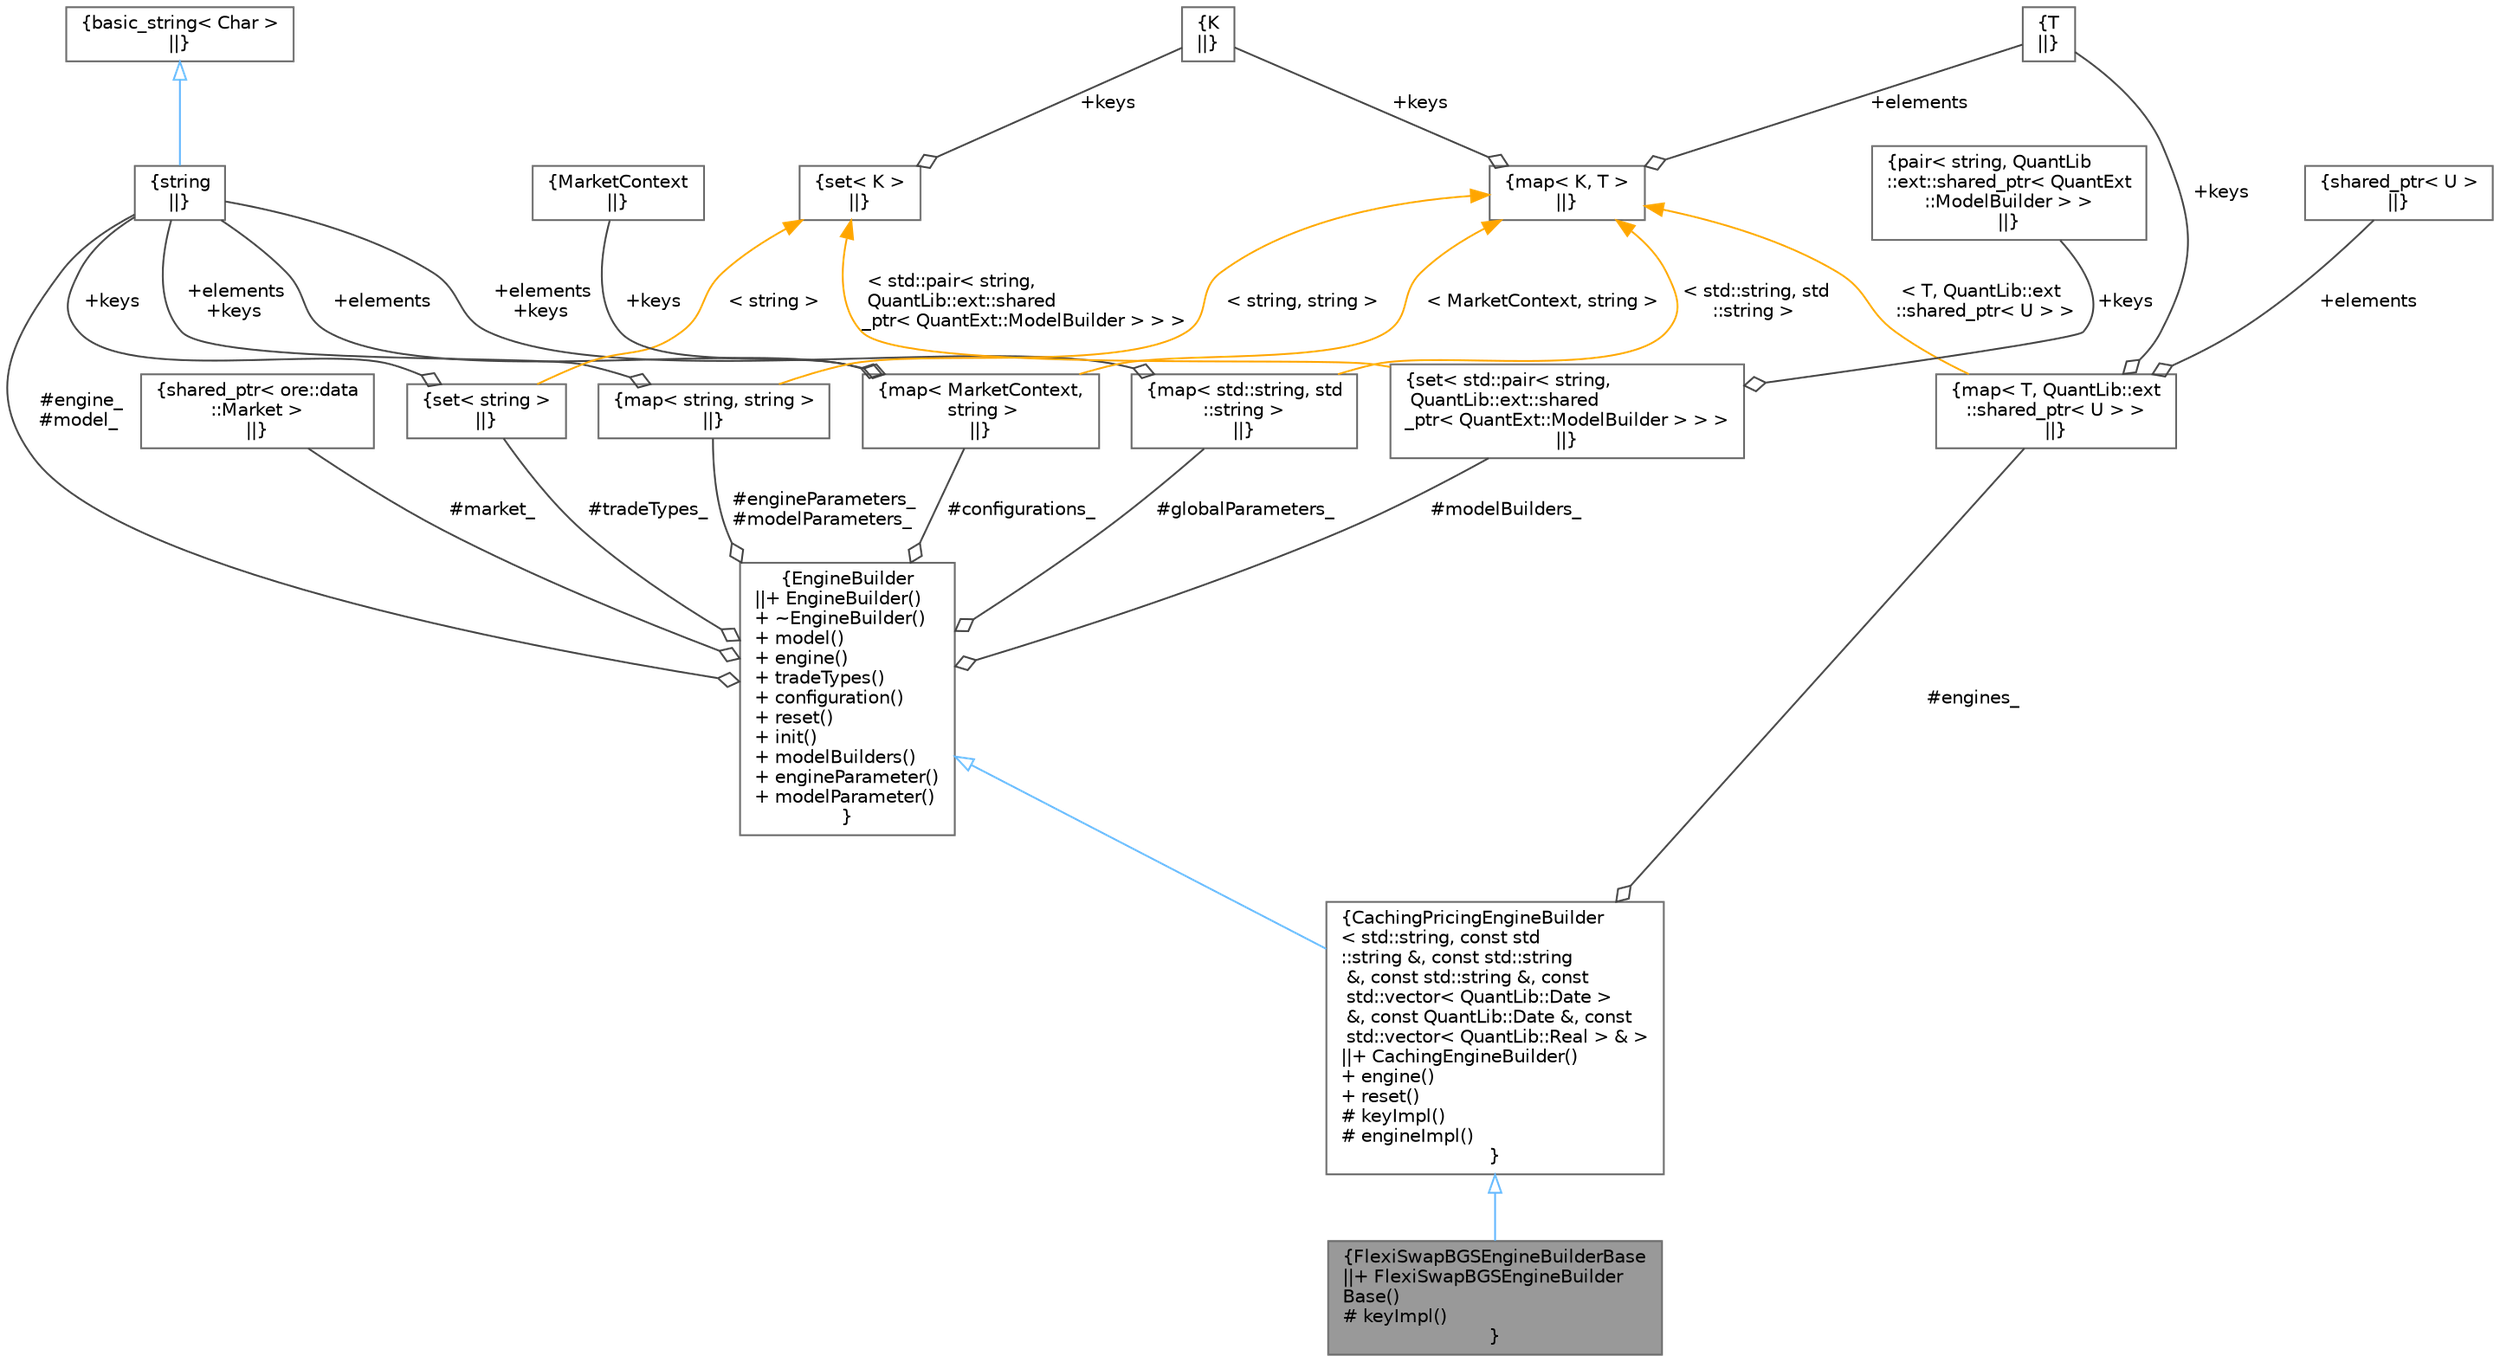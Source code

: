 digraph "FlexiSwapBGSEngineBuilderBase"
{
 // INTERACTIVE_SVG=YES
 // LATEX_PDF_SIZE
  bgcolor="transparent";
  edge [fontname=Helvetica,fontsize=10,labelfontname=Helvetica,labelfontsize=10];
  node [fontname=Helvetica,fontsize=10,shape=box,height=0.2,width=0.4];
  Node1 [label="{FlexiSwapBGSEngineBuilderBase\n||+ FlexiSwapBGSEngineBuilder\lBase()\l# keyImpl()\l}",height=0.2,width=0.4,color="gray40", fillcolor="grey60", style="filled", fontcolor="black",tooltip="Flexi Swap / BGS Engine Builder Base Class (id2 is used for BGS only)"];
  Node2 -> Node1 [dir="back",color="steelblue1",style="solid",arrowtail="onormal"];
  Node2 [label="{CachingPricingEngineBuilder\l\< std::string, const std\l::string &, const std::string\l &, const std::string &, const\l std::vector\< QuantLib::Date \>\l &, const QuantLib::Date &, const\l std::vector\< QuantLib::Real \> & \>\n||+ CachingEngineBuilder()\l+ engine()\l+ reset()\l# keyImpl()\l# engineImpl()\l}",height=0.2,width=0.4,color="gray40", fillcolor="white", style="filled",URL="$classore_1_1data_1_1_caching_engine_builder.html",tooltip="Abstract template EngineBuilder class that can cache engines and coupon pricers."];
  Node3 -> Node2 [dir="back",color="steelblue1",style="solid",arrowtail="onormal"];
  Node3 [label="{EngineBuilder\n||+ EngineBuilder()\l+ ~EngineBuilder()\l+ model()\l+ engine()\l+ tradeTypes()\l+ configuration()\l+ reset()\l+ init()\l+ modelBuilders()\l+ engineParameter()\l+ modelParameter()\l}",height=0.2,width=0.4,color="gray40", fillcolor="white", style="filled",URL="$classore_1_1data_1_1_engine_builder.html",tooltip="Base PricingEngine Builder class for a specific model and engine."];
  Node4 -> Node3 [color="grey25",style="solid",label=" #engine_\n#model_" ,arrowhead="odiamond"];
  Node4 [label="{string\n||}",height=0.2,width=0.4,color="gray40", fillcolor="white", style="filled",tooltip=" "];
  Node5 -> Node4 [dir="back",color="steelblue1",style="solid",arrowtail="onormal"];
  Node5 [label="{basic_string\< Char \>\n||}",height=0.2,width=0.4,color="gray40", fillcolor="white", style="filled",tooltip=" "];
  Node6 -> Node3 [color="grey25",style="solid",label=" #tradeTypes_" ,arrowhead="odiamond"];
  Node6 [label="{set\< string \>\n||}",height=0.2,width=0.4,color="gray40", fillcolor="white", style="filled",tooltip=" "];
  Node4 -> Node6 [color="grey25",style="solid",label=" +keys" ,arrowhead="odiamond"];
  Node7 -> Node6 [dir="back",color="orange",style="solid",label=" \< string \>" ];
  Node7 [label="{set\< K \>\n||}",height=0.2,width=0.4,color="gray40", fillcolor="white", style="filled",tooltip=" "];
  Node8 -> Node7 [color="grey25",style="solid",label=" +keys" ,arrowhead="odiamond"];
  Node8 [label="{K\n||}",height=0.2,width=0.4,color="gray40", fillcolor="white", style="filled",tooltip=" "];
  Node9 -> Node3 [color="grey25",style="solid",label=" #market_" ,arrowhead="odiamond"];
  Node9 [label="{shared_ptr\< ore::data\l::Market \>\n||}",height=0.2,width=0.4,color="gray40", fillcolor="white", style="filled",tooltip=" "];
  Node10 -> Node3 [color="grey25",style="solid",label=" #configurations_" ,arrowhead="odiamond"];
  Node10 [label="{map\< MarketContext,\l string \>\n||}",height=0.2,width=0.4,color="gray40", fillcolor="white", style="filled",tooltip=" "];
  Node11 -> Node10 [color="grey25",style="solid",label=" +keys" ,arrowhead="odiamond"];
  Node11 [label="{MarketContext\n||}",height=0.2,width=0.4,color="gray40", fillcolor="white", style="filled",tooltip=" "];
  Node4 -> Node10 [color="grey25",style="solid",label=" +elements" ,arrowhead="odiamond"];
  Node12 -> Node10 [dir="back",color="orange",style="solid",label=" \< MarketContext, string \>" ];
  Node12 [label="{map\< K, T \>\n||}",height=0.2,width=0.4,color="gray40", fillcolor="white", style="filled",tooltip=" "];
  Node8 -> Node12 [color="grey25",style="solid",label=" +keys" ,arrowhead="odiamond"];
  Node13 -> Node12 [color="grey25",style="solid",label=" +elements" ,arrowhead="odiamond"];
  Node13 [label="{T\n||}",height=0.2,width=0.4,color="gray40", fillcolor="white", style="filled",tooltip=" "];
  Node14 -> Node3 [color="grey25",style="solid",label=" #engineParameters_\n#modelParameters_" ,arrowhead="odiamond"];
  Node14 [label="{map\< string, string \>\n||}",height=0.2,width=0.4,color="gray40", fillcolor="white", style="filled",tooltip=" "];
  Node4 -> Node14 [color="grey25",style="solid",label=" +elements\n+keys" ,arrowhead="odiamond"];
  Node12 -> Node14 [dir="back",color="orange",style="solid",label=" \< string, string \>" ];
  Node15 -> Node3 [color="grey25",style="solid",label=" #globalParameters_" ,arrowhead="odiamond"];
  Node15 [label="{map\< std::string, std\l::string \>\n||}",height=0.2,width=0.4,color="gray40", fillcolor="white", style="filled",tooltip=" "];
  Node4 -> Node15 [color="grey25",style="solid",label=" +elements\n+keys" ,arrowhead="odiamond"];
  Node12 -> Node15 [dir="back",color="orange",style="solid",label=" \< std::string, std\l::string \>" ];
  Node16 -> Node3 [color="grey25",style="solid",label=" #modelBuilders_" ,arrowhead="odiamond"];
  Node16 [label="{set\< std::pair\< string,\l QuantLib::ext::shared\l_ptr\< QuantExt::ModelBuilder \> \> \>\n||}",height=0.2,width=0.4,color="gray40", fillcolor="white", style="filled",tooltip=" "];
  Node17 -> Node16 [color="grey25",style="solid",label=" +keys" ,arrowhead="odiamond"];
  Node17 [label="{pair\< string, QuantLib\l::ext::shared_ptr\< QuantExt\l::ModelBuilder \> \>\n||}",height=0.2,width=0.4,color="gray40", fillcolor="white", style="filled",tooltip=" "];
  Node7 -> Node16 [dir="back",color="orange",style="solid",label=" \< std::pair\< string,\l QuantLib::ext::shared\l_ptr\< QuantExt::ModelBuilder \> \> \>" ];
  Node18 -> Node2 [color="grey25",style="solid",label=" #engines_" ,arrowhead="odiamond"];
  Node18 [label="{map\< T, QuantLib::ext\l::shared_ptr\< U \> \>\n||}",height=0.2,width=0.4,color="gray40", fillcolor="white", style="filled",tooltip=" "];
  Node13 -> Node18 [color="grey25",style="solid",label=" +keys" ,arrowhead="odiamond"];
  Node19 -> Node18 [color="grey25",style="solid",label=" +elements" ,arrowhead="odiamond"];
  Node19 [label="{shared_ptr\< U \>\n||}",height=0.2,width=0.4,color="gray40", fillcolor="white", style="filled",tooltip=" "];
  Node12 -> Node18 [dir="back",color="orange",style="solid",label=" \< T, QuantLib::ext\l::shared_ptr\< U \> \>" ];
}
